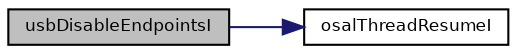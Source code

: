 digraph "usbDisableEndpointsI"
{
  bgcolor="transparent";
  edge [fontname="Helvetica",fontsize="8",labelfontname="Helvetica",labelfontsize="8"];
  node [fontname="Helvetica",fontsize="8",shape=record];
  rankdir="LR";
  Node16 [label="usbDisableEndpointsI",height=0.2,width=0.4,color="black", fillcolor="grey75", style="filled", fontcolor="black"];
  Node16 -> Node17 [color="midnightblue",fontsize="8",style="solid",fontname="Helvetica"];
  Node17 [label="osalThreadResumeI",height=0.2,width=0.4,color="black",URL="$group___o_s_a_l.html#ga6b620eb4daf8bd0ce536d2a9bac266f9",tooltip="Wakes up a thread waiting on a thread reference object. "];
}
